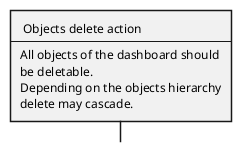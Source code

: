 @startwbs
'https://plantuml.com/wbs-diagram

*: Objects delete action
----
All objects of the dashboard should
be deletable.
Depending on the objects hierarchy
delete may cascade.;
@endwbs